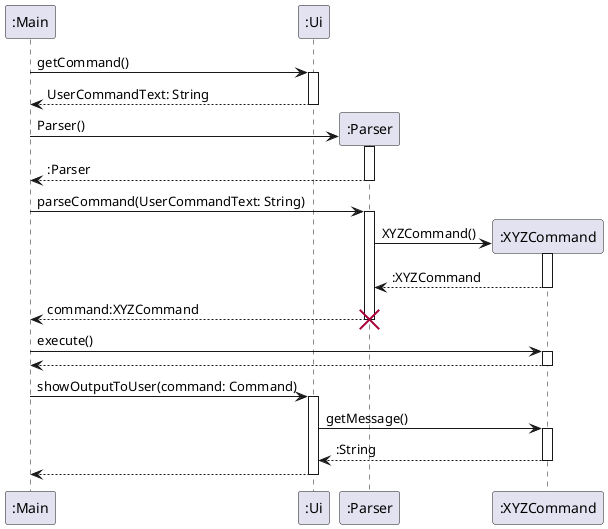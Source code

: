 @startuml
'https://plantuml.com/sequence-diagram

Participant ":Main" as main
Participant ":Ui" as ui
Participant ":Parser" as parser
Participant ":XYZCommand" as command

main -> ui : getCommand()
activate ui
ui --> main : UserCommandText: String
deactivate ui

create parser
main -> parser : Parser()
activate parser
parser --> main : :Parser
deactivate parser

main -> parser : parseCommand(UserCommandText: String)
activate parser

create command
parser -> command : XYZCommand()
activate command
command --> parser : :XYZCommand
deactivate command

parser --> main : command:XYZCommand
deactivate parser
destroy parser

main -> command : execute()
activate command
command --> main
deactivate command

main -> ui : showOutputToUser(command: Command)
activate ui

ui -> command : getMessage()
activate command

command --> ui : :String
deactivate command

ui --> main
deactivate ui

@enduml